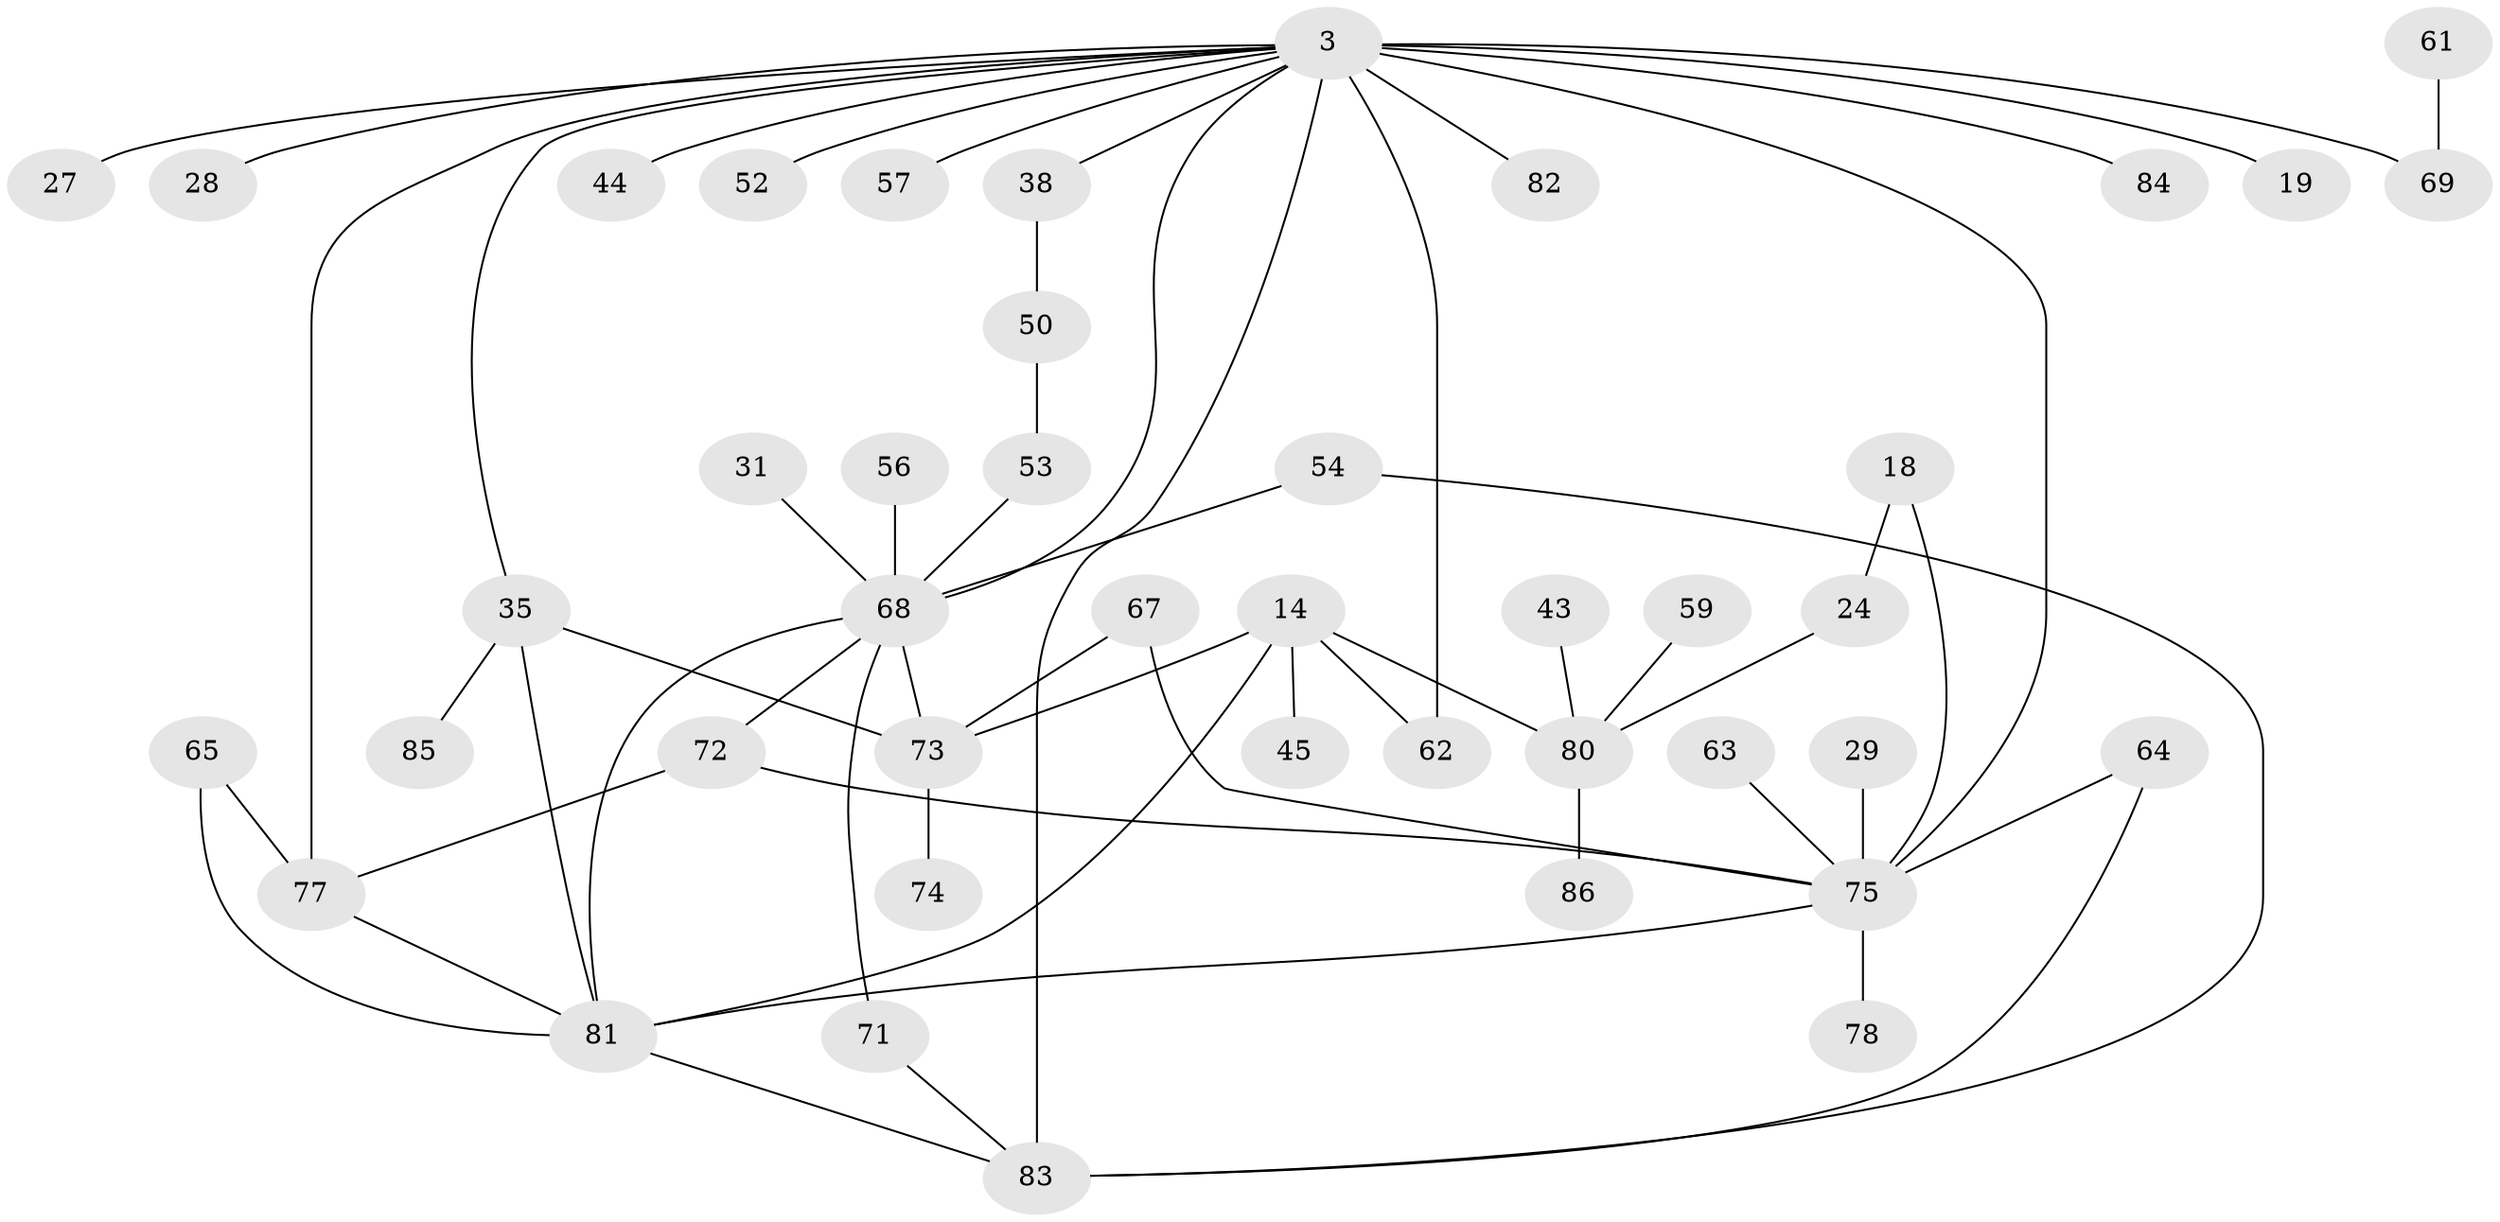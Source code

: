 // original degree distribution, {7: 0.023255813953488372, 9: 0.011627906976744186, 8: 0.011627906976744186, 4: 0.09302325581395349, 5: 0.05813953488372093, 2: 0.37209302325581395, 3: 0.1511627906976744, 6: 0.011627906976744186, 1: 0.26744186046511625}
// Generated by graph-tools (version 1.1) at 2025/44/03/04/25 21:44:56]
// undirected, 43 vertices, 58 edges
graph export_dot {
graph [start="1"]
  node [color=gray90,style=filled];
  3 [super="+2"];
  14;
  18;
  19;
  24;
  27;
  28;
  29;
  31 [super="+11"];
  35 [super="+33"];
  38;
  43;
  44;
  45;
  50;
  52;
  53;
  54;
  56;
  57;
  59;
  61;
  62 [super="+30+55"];
  63;
  64;
  65 [super="+51+58"];
  67;
  68 [super="+49+21+46"];
  69 [super="+40"];
  71;
  72;
  73 [super="+70"];
  74;
  75 [super="+60+47+48"];
  77 [super="+37"];
  78;
  80 [super="+26+76"];
  81 [super="+10+79+42"];
  82;
  83 [super="+4+66"];
  84;
  85;
  86;
  3 -- 27;
  3 -- 28;
  3 -- 57;
  3 -- 82;
  3 -- 84;
  3 -- 38;
  3 -- 69 [weight=2];
  3 -- 44;
  3 -- 19;
  3 -- 52;
  3 -- 62 [weight=2];
  3 -- 83;
  3 -- 77;
  3 -- 75 [weight=3];
  3 -- 68;
  3 -- 35;
  14 -- 45;
  14 -- 73 [weight=2];
  14 -- 81;
  14 -- 62;
  14 -- 80;
  18 -- 24;
  18 -- 75;
  24 -- 80;
  29 -- 75;
  31 -- 68;
  35 -- 81;
  35 -- 85;
  35 -- 73;
  38 -- 50;
  43 -- 80;
  50 -- 53;
  53 -- 68;
  54 -- 83;
  54 -- 68;
  56 -- 68;
  59 -- 80;
  61 -- 69;
  63 -- 75;
  64 -- 75;
  64 -- 83;
  65 -- 77 [weight=2];
  65 -- 81;
  67 -- 73;
  67 -- 75;
  68 -- 72;
  68 -- 73 [weight=2];
  68 -- 81 [weight=2];
  68 -- 71;
  71 -- 83;
  72 -- 77;
  72 -- 75;
  73 -- 74;
  75 -- 78;
  75 -- 81 [weight=2];
  77 -- 81;
  80 -- 86;
  81 -- 83;
}
